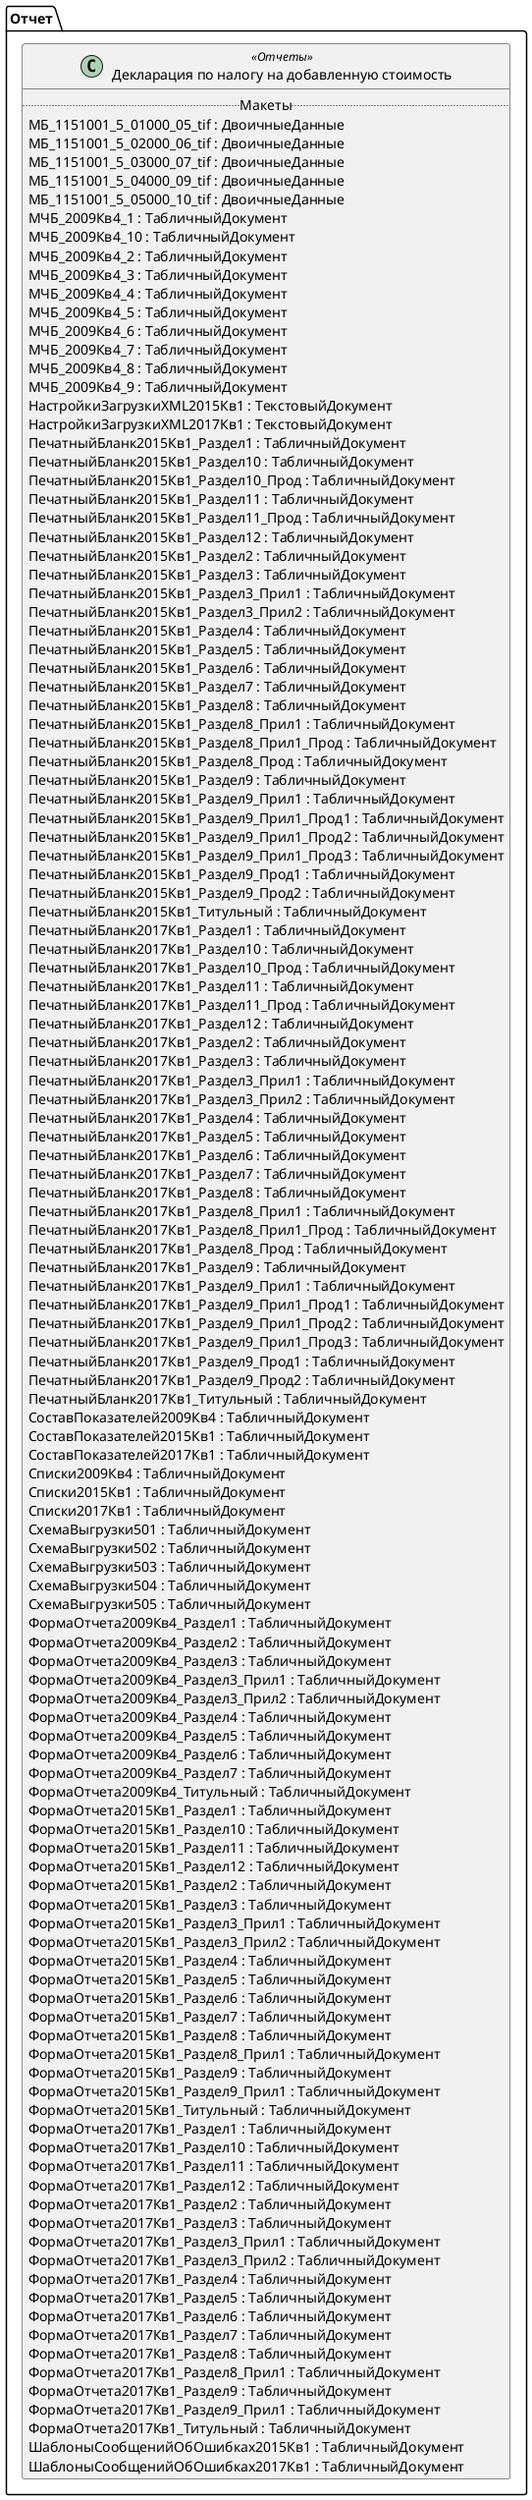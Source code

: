 ﻿@startuml РегламентированныйОтчетНДС
'!include templates.wsd
'..\include templates.wsd
class Отчет.РегламентированныйОтчетНДС as "Декларация по налогу на добавленную стоимость" <<Отчеты>>
{
..Макеты..
МБ_1151001_5_01000_05_tif : ДвоичныеДанные
МБ_1151001_5_02000_06_tif : ДвоичныеДанные
МБ_1151001_5_03000_07_tif : ДвоичныеДанные
МБ_1151001_5_04000_09_tif : ДвоичныеДанные
МБ_1151001_5_05000_10_tif : ДвоичныеДанные
МЧБ_2009Кв4_1 : ТабличныйДокумент
МЧБ_2009Кв4_10 : ТабличныйДокумент
МЧБ_2009Кв4_2 : ТабличныйДокумент
МЧБ_2009Кв4_3 : ТабличныйДокумент
МЧБ_2009Кв4_4 : ТабличныйДокумент
МЧБ_2009Кв4_5 : ТабличныйДокумент
МЧБ_2009Кв4_6 : ТабличныйДокумент
МЧБ_2009Кв4_7 : ТабличныйДокумент
МЧБ_2009Кв4_8 : ТабличныйДокумент
МЧБ_2009Кв4_9 : ТабличныйДокумент
НастройкиЗагрузкиXML2015Кв1 : ТекстовыйДокумент
НастройкиЗагрузкиXML2017Кв1 : ТекстовыйДокумент
ПечатныйБланк2015Кв1_Раздел1 : ТабличныйДокумент
ПечатныйБланк2015Кв1_Раздел10 : ТабличныйДокумент
ПечатныйБланк2015Кв1_Раздел10_Прод : ТабличныйДокумент
ПечатныйБланк2015Кв1_Раздел11 : ТабличныйДокумент
ПечатныйБланк2015Кв1_Раздел11_Прод : ТабличныйДокумент
ПечатныйБланк2015Кв1_Раздел12 : ТабличныйДокумент
ПечатныйБланк2015Кв1_Раздел2 : ТабличныйДокумент
ПечатныйБланк2015Кв1_Раздел3 : ТабличныйДокумент
ПечатныйБланк2015Кв1_Раздел3_Прил1 : ТабличныйДокумент
ПечатныйБланк2015Кв1_Раздел3_Прил2 : ТабличныйДокумент
ПечатныйБланк2015Кв1_Раздел4 : ТабличныйДокумент
ПечатныйБланк2015Кв1_Раздел5 : ТабличныйДокумент
ПечатныйБланк2015Кв1_Раздел6 : ТабличныйДокумент
ПечатныйБланк2015Кв1_Раздел7 : ТабличныйДокумент
ПечатныйБланк2015Кв1_Раздел8 : ТабличныйДокумент
ПечатныйБланк2015Кв1_Раздел8_Прил1 : ТабличныйДокумент
ПечатныйБланк2015Кв1_Раздел8_Прил1_Прод : ТабличныйДокумент
ПечатныйБланк2015Кв1_Раздел8_Прод : ТабличныйДокумент
ПечатныйБланк2015Кв1_Раздел9 : ТабличныйДокумент
ПечатныйБланк2015Кв1_Раздел9_Прил1 : ТабличныйДокумент
ПечатныйБланк2015Кв1_Раздел9_Прил1_Прод1 : ТабличныйДокумент
ПечатныйБланк2015Кв1_Раздел9_Прил1_Прод2 : ТабличныйДокумент
ПечатныйБланк2015Кв1_Раздел9_Прил1_Прод3 : ТабличныйДокумент
ПечатныйБланк2015Кв1_Раздел9_Прод1 : ТабличныйДокумент
ПечатныйБланк2015Кв1_Раздел9_Прод2 : ТабличныйДокумент
ПечатныйБланк2015Кв1_Титульный : ТабличныйДокумент
ПечатныйБланк2017Кв1_Раздел1 : ТабличныйДокумент
ПечатныйБланк2017Кв1_Раздел10 : ТабличныйДокумент
ПечатныйБланк2017Кв1_Раздел10_Прод : ТабличныйДокумент
ПечатныйБланк2017Кв1_Раздел11 : ТабличныйДокумент
ПечатныйБланк2017Кв1_Раздел11_Прод : ТабличныйДокумент
ПечатныйБланк2017Кв1_Раздел12 : ТабличныйДокумент
ПечатныйБланк2017Кв1_Раздел2 : ТабличныйДокумент
ПечатныйБланк2017Кв1_Раздел3 : ТабличныйДокумент
ПечатныйБланк2017Кв1_Раздел3_Прил1 : ТабличныйДокумент
ПечатныйБланк2017Кв1_Раздел3_Прил2 : ТабличныйДокумент
ПечатныйБланк2017Кв1_Раздел4 : ТабличныйДокумент
ПечатныйБланк2017Кв1_Раздел5 : ТабличныйДокумент
ПечатныйБланк2017Кв1_Раздел6 : ТабличныйДокумент
ПечатныйБланк2017Кв1_Раздел7 : ТабличныйДокумент
ПечатныйБланк2017Кв1_Раздел8 : ТабличныйДокумент
ПечатныйБланк2017Кв1_Раздел8_Прил1 : ТабличныйДокумент
ПечатныйБланк2017Кв1_Раздел8_Прил1_Прод : ТабличныйДокумент
ПечатныйБланк2017Кв1_Раздел8_Прод : ТабличныйДокумент
ПечатныйБланк2017Кв1_Раздел9 : ТабличныйДокумент
ПечатныйБланк2017Кв1_Раздел9_Прил1 : ТабличныйДокумент
ПечатныйБланк2017Кв1_Раздел9_Прил1_Прод1 : ТабличныйДокумент
ПечатныйБланк2017Кв1_Раздел9_Прил1_Прод2 : ТабличныйДокумент
ПечатныйБланк2017Кв1_Раздел9_Прил1_Прод3 : ТабличныйДокумент
ПечатныйБланк2017Кв1_Раздел9_Прод1 : ТабличныйДокумент
ПечатныйБланк2017Кв1_Раздел9_Прод2 : ТабличныйДокумент
ПечатныйБланк2017Кв1_Титульный : ТабличныйДокумент
СоставПоказателей2009Кв4 : ТабличныйДокумент
СоставПоказателей2015Кв1 : ТабличныйДокумент
СоставПоказателей2017Кв1 : ТабличныйДокумент
Списки2009Кв4 : ТабличныйДокумент
Списки2015Кв1 : ТабличныйДокумент
Списки2017Кв1 : ТабличныйДокумент
СхемаВыгрузки501 : ТабличныйДокумент
СхемаВыгрузки502 : ТабличныйДокумент
СхемаВыгрузки503 : ТабличныйДокумент
СхемаВыгрузки504 : ТабличныйДокумент
СхемаВыгрузки505 : ТабличныйДокумент
ФормаОтчета2009Кв4_Раздел1 : ТабличныйДокумент
ФормаОтчета2009Кв4_Раздел2 : ТабличныйДокумент
ФормаОтчета2009Кв4_Раздел3 : ТабличныйДокумент
ФормаОтчета2009Кв4_Раздел3_Прил1 : ТабличныйДокумент
ФормаОтчета2009Кв4_Раздел3_Прил2 : ТабличныйДокумент
ФормаОтчета2009Кв4_Раздел4 : ТабличныйДокумент
ФормаОтчета2009Кв4_Раздел5 : ТабличныйДокумент
ФормаОтчета2009Кв4_Раздел6 : ТабличныйДокумент
ФормаОтчета2009Кв4_Раздел7 : ТабличныйДокумент
ФормаОтчета2009Кв4_Титульный : ТабличныйДокумент
ФормаОтчета2015Кв1_Раздел1 : ТабличныйДокумент
ФормаОтчета2015Кв1_Раздел10 : ТабличныйДокумент
ФормаОтчета2015Кв1_Раздел11 : ТабличныйДокумент
ФормаОтчета2015Кв1_Раздел12 : ТабличныйДокумент
ФормаОтчета2015Кв1_Раздел2 : ТабличныйДокумент
ФормаОтчета2015Кв1_Раздел3 : ТабличныйДокумент
ФормаОтчета2015Кв1_Раздел3_Прил1 : ТабличныйДокумент
ФормаОтчета2015Кв1_Раздел3_Прил2 : ТабличныйДокумент
ФормаОтчета2015Кв1_Раздел4 : ТабличныйДокумент
ФормаОтчета2015Кв1_Раздел5 : ТабличныйДокумент
ФормаОтчета2015Кв1_Раздел6 : ТабличныйДокумент
ФормаОтчета2015Кв1_Раздел7 : ТабличныйДокумент
ФормаОтчета2015Кв1_Раздел8 : ТабличныйДокумент
ФормаОтчета2015Кв1_Раздел8_Прил1 : ТабличныйДокумент
ФормаОтчета2015Кв1_Раздел9 : ТабличныйДокумент
ФормаОтчета2015Кв1_Раздел9_Прил1 : ТабличныйДокумент
ФормаОтчета2015Кв1_Титульный : ТабличныйДокумент
ФормаОтчета2017Кв1_Раздел1 : ТабличныйДокумент
ФормаОтчета2017Кв1_Раздел10 : ТабличныйДокумент
ФормаОтчета2017Кв1_Раздел11 : ТабличныйДокумент
ФормаОтчета2017Кв1_Раздел12 : ТабличныйДокумент
ФормаОтчета2017Кв1_Раздел2 : ТабличныйДокумент
ФормаОтчета2017Кв1_Раздел3 : ТабличныйДокумент
ФормаОтчета2017Кв1_Раздел3_Прил1 : ТабличныйДокумент
ФормаОтчета2017Кв1_Раздел3_Прил2 : ТабличныйДокумент
ФормаОтчета2017Кв1_Раздел4 : ТабличныйДокумент
ФормаОтчета2017Кв1_Раздел5 : ТабличныйДокумент
ФормаОтчета2017Кв1_Раздел6 : ТабличныйДокумент
ФормаОтчета2017Кв1_Раздел7 : ТабличныйДокумент
ФормаОтчета2017Кв1_Раздел8 : ТабличныйДокумент
ФормаОтчета2017Кв1_Раздел8_Прил1 : ТабличныйДокумент
ФормаОтчета2017Кв1_Раздел9 : ТабличныйДокумент
ФормаОтчета2017Кв1_Раздел9_Прил1 : ТабличныйДокумент
ФормаОтчета2017Кв1_Титульный : ТабличныйДокумент
ШаблоныСообщенийОбОшибках2015Кв1 : ТабличныйДокумент
ШаблоныСообщенийОбОшибках2017Кв1 : ТабличныйДокумент
}
@enduml
